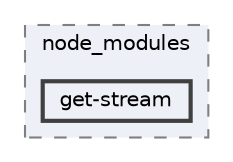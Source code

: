 digraph "pkiclassroomrescheduler/src/main/frontend/node_modules/get-stream"
{
 // LATEX_PDF_SIZE
  bgcolor="transparent";
  edge [fontname=Helvetica,fontsize=10,labelfontname=Helvetica,labelfontsize=10];
  node [fontname=Helvetica,fontsize=10,shape=box,height=0.2,width=0.4];
  compound=true
  subgraph clusterdir_72953eda66ccb3a2722c28e1c3e6c23b {
    graph [ bgcolor="#edf0f7", pencolor="grey50", label="node_modules", fontname=Helvetica,fontsize=10 style="filled,dashed", URL="dir_72953eda66ccb3a2722c28e1c3e6c23b.html",tooltip=""]
  dir_f68774cfa5a51ddb397b24eda34f49f6 [label="get-stream", fillcolor="#edf0f7", color="grey25", style="filled,bold", URL="dir_f68774cfa5a51ddb397b24eda34f49f6.html",tooltip=""];
  }
}
